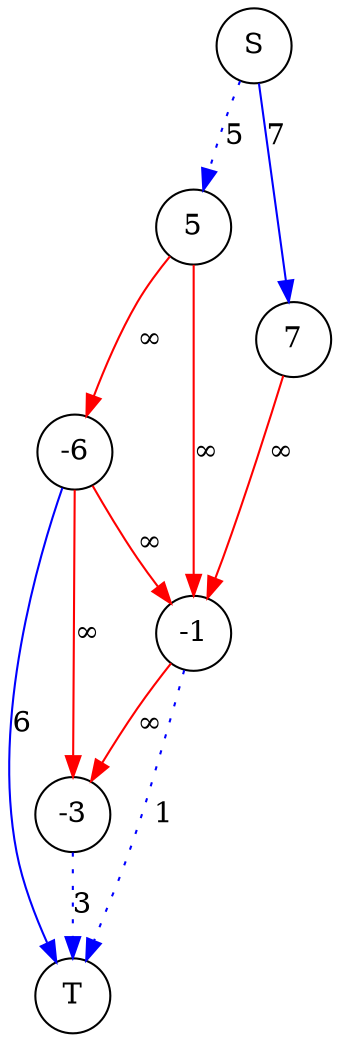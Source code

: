 digraph g {
    node[shape=circle fixedsize=true style=filled fillcolor=white colorscheme=accent8 ];

    s[label="S" pos="-2.5,0.25!"];
    t[label="T" pos="3.0,0.25!"];
    a[label="5" pos="-1,1!"];
    b[label="-6" pos=".5,1!"];
    c[label="-1" pos=".5,-.5!"];
    e[label="7" pos="-1,-.5!"];
    f[label="-3" pos="1.5,0.25!"];
    edge[label="∞" color=red]
    a->b[];
    b->c;
    b,c->{f};
    a,e->c;

    edge [style="solid",color="Blue"];
    s->a[label=5 style=dotted];
    s->e[label=7];

    b->t[label=6];
    c->t[label=1 style=dotted];
    f->t[label=3 style=dotted];
}
